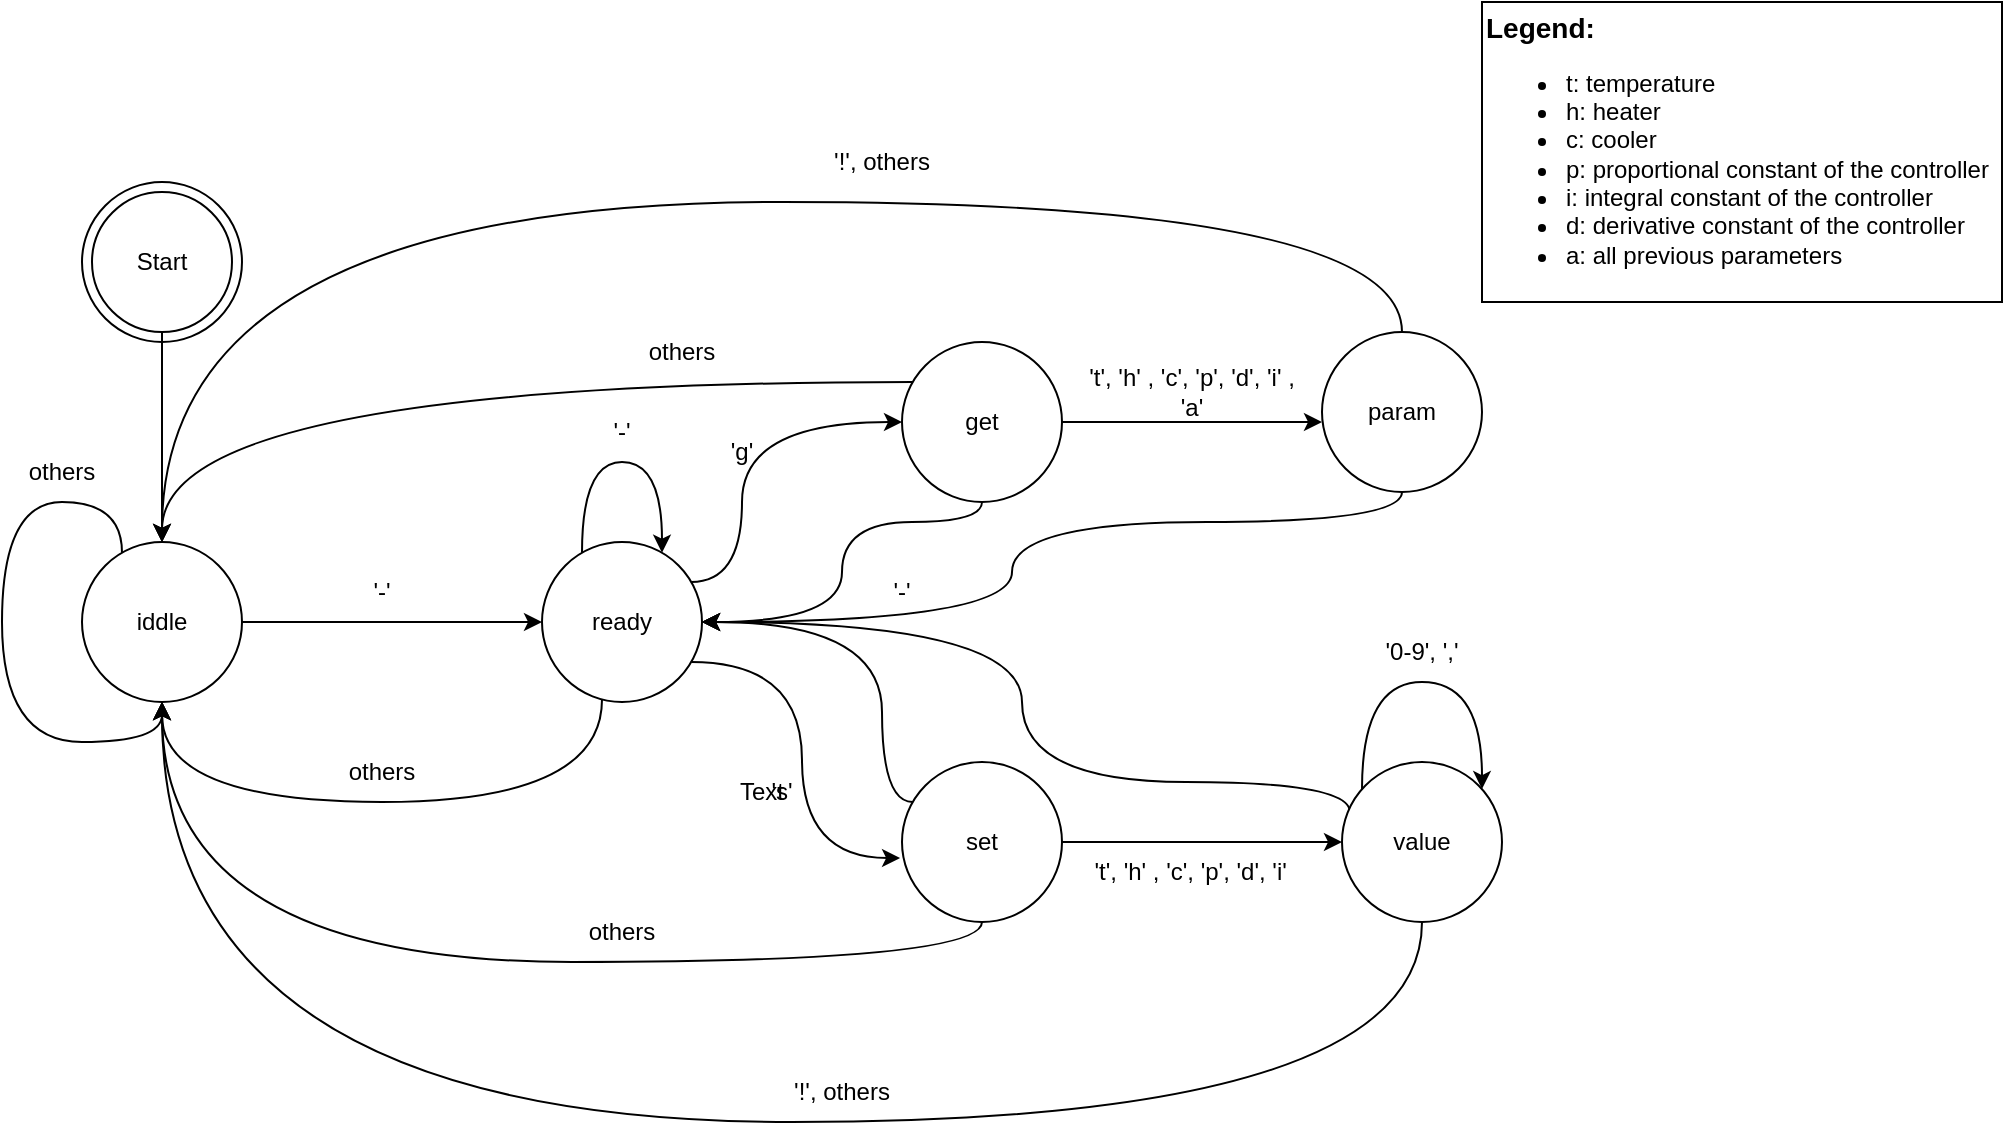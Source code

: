 <mxfile version="21.5.0" type="github">
  <diagram name="Página-1" id="evXnr9bG23RZXwJHqjiN">
    <mxGraphModel dx="1434" dy="1196" grid="1" gridSize="10" guides="1" tooltips="1" connect="1" arrows="1" fold="1" page="0" pageScale="1" pageWidth="827" pageHeight="1169" math="0" shadow="0">
      <root>
        <mxCell id="0" />
        <mxCell id="1" parent="0" />
        <mxCell id="KWXuAOZ1vndoVBCE2ZWb-1" value="" style="ellipse;whiteSpace=wrap;html=1;aspect=fixed;" parent="1" vertex="1">
          <mxGeometry x="70" y="20" width="80" height="80" as="geometry" />
        </mxCell>
        <mxCell id="KWXuAOZ1vndoVBCE2ZWb-9" value="" style="edgeStyle=orthogonalEdgeStyle;rounded=0;orthogonalLoop=1;jettySize=auto;html=1;" parent="1" source="KWXuAOZ1vndoVBCE2ZWb-2" target="KWXuAOZ1vndoVBCE2ZWb-3" edge="1">
          <mxGeometry relative="1" as="geometry" />
        </mxCell>
        <mxCell id="KWXuAOZ1vndoVBCE2ZWb-2" value="Start" style="ellipse;whiteSpace=wrap;html=1;aspect=fixed;" parent="1" vertex="1">
          <mxGeometry x="75" y="25" width="70" height="70" as="geometry" />
        </mxCell>
        <mxCell id="KWXuAOZ1vndoVBCE2ZWb-10" style="edgeStyle=orthogonalEdgeStyle;rounded=0;orthogonalLoop=1;jettySize=auto;html=1;entryX=0;entryY=0.5;entryDx=0;entryDy=0;" parent="1" source="KWXuAOZ1vndoVBCE2ZWb-3" target="KWXuAOZ1vndoVBCE2ZWb-4" edge="1">
          <mxGeometry relative="1" as="geometry" />
        </mxCell>
        <mxCell id="KWXuAOZ1vndoVBCE2ZWb-3" value="iddle" style="ellipse;whiteSpace=wrap;html=1;aspect=fixed;" parent="1" vertex="1">
          <mxGeometry x="70" y="200" width="80" height="80" as="geometry" />
        </mxCell>
        <mxCell id="KWXuAOZ1vndoVBCE2ZWb-11" style="edgeStyle=orthogonalEdgeStyle;rounded=0;orthogonalLoop=1;jettySize=auto;html=1;entryX=0;entryY=0.5;entryDx=0;entryDy=0;curved=1;" parent="1" source="KWXuAOZ1vndoVBCE2ZWb-4" target="KWXuAOZ1vndoVBCE2ZWb-5" edge="1">
          <mxGeometry relative="1" as="geometry">
            <Array as="points">
              <mxPoint x="400" y="220" />
              <mxPoint x="400" y="140" />
            </Array>
          </mxGeometry>
        </mxCell>
        <mxCell id="KWXuAOZ1vndoVBCE2ZWb-12" style="edgeStyle=orthogonalEdgeStyle;rounded=0;orthogonalLoop=1;jettySize=auto;html=1;entryX=-0.012;entryY=0.6;entryDx=0;entryDy=0;entryPerimeter=0;curved=1;" parent="1" source="KWXuAOZ1vndoVBCE2ZWb-4" target="KWXuAOZ1vndoVBCE2ZWb-6" edge="1">
          <mxGeometry relative="1" as="geometry">
            <Array as="points">
              <mxPoint x="430" y="260" />
              <mxPoint x="430" y="358" />
            </Array>
          </mxGeometry>
        </mxCell>
        <mxCell id="KWXuAOZ1vndoVBCE2ZWb-29" style="edgeStyle=orthogonalEdgeStyle;rounded=0;orthogonalLoop=1;jettySize=auto;html=1;entryX=0.5;entryY=1;entryDx=0;entryDy=0;curved=1;" parent="1" source="KWXuAOZ1vndoVBCE2ZWb-4" target="KWXuAOZ1vndoVBCE2ZWb-3" edge="1">
          <mxGeometry relative="1" as="geometry">
            <Array as="points">
              <mxPoint x="330" y="330" />
              <mxPoint x="110" y="330" />
            </Array>
          </mxGeometry>
        </mxCell>
        <mxCell id="KWXuAOZ1vndoVBCE2ZWb-4" value="ready" style="ellipse;whiteSpace=wrap;html=1;aspect=fixed;" parent="1" vertex="1">
          <mxGeometry x="300" y="200" width="80" height="80" as="geometry" />
        </mxCell>
        <mxCell id="KWXuAOZ1vndoVBCE2ZWb-15" style="edgeStyle=orthogonalEdgeStyle;rounded=0;orthogonalLoop=1;jettySize=auto;html=1;" parent="1" source="KWXuAOZ1vndoVBCE2ZWb-5" edge="1">
          <mxGeometry relative="1" as="geometry">
            <mxPoint x="690" y="140" as="targetPoint" />
          </mxGeometry>
        </mxCell>
        <mxCell id="KWXuAOZ1vndoVBCE2ZWb-23" style="edgeStyle=orthogonalEdgeStyle;rounded=0;orthogonalLoop=1;jettySize=auto;html=1;entryX=1;entryY=0.5;entryDx=0;entryDy=0;curved=1;" parent="1" source="KWXuAOZ1vndoVBCE2ZWb-5" target="KWXuAOZ1vndoVBCE2ZWb-4" edge="1">
          <mxGeometry relative="1" as="geometry">
            <Array as="points">
              <mxPoint x="520" y="190" />
              <mxPoint x="450" y="190" />
              <mxPoint x="450" y="240" />
            </Array>
          </mxGeometry>
        </mxCell>
        <mxCell id="KWXuAOZ1vndoVBCE2ZWb-25" style="edgeStyle=orthogonalEdgeStyle;rounded=0;orthogonalLoop=1;jettySize=auto;html=1;entryX=0.5;entryY=0;entryDx=0;entryDy=0;curved=1;" parent="1" source="KWXuAOZ1vndoVBCE2ZWb-5" target="KWXuAOZ1vndoVBCE2ZWb-3" edge="1">
          <mxGeometry relative="1" as="geometry">
            <Array as="points">
              <mxPoint x="110" y="120" />
            </Array>
          </mxGeometry>
        </mxCell>
        <mxCell id="KWXuAOZ1vndoVBCE2ZWb-5" value="get" style="ellipse;whiteSpace=wrap;html=1;aspect=fixed;" parent="1" vertex="1">
          <mxGeometry x="480" y="100" width="80" height="80" as="geometry" />
        </mxCell>
        <mxCell id="KWXuAOZ1vndoVBCE2ZWb-16" style="edgeStyle=orthogonalEdgeStyle;rounded=0;orthogonalLoop=1;jettySize=auto;html=1;entryX=0;entryY=0.5;entryDx=0;entryDy=0;" parent="1" source="KWXuAOZ1vndoVBCE2ZWb-6" target="KWXuAOZ1vndoVBCE2ZWb-8" edge="1">
          <mxGeometry relative="1" as="geometry" />
        </mxCell>
        <mxCell id="KWXuAOZ1vndoVBCE2ZWb-24" style="edgeStyle=orthogonalEdgeStyle;rounded=0;orthogonalLoop=1;jettySize=auto;html=1;entryX=1;entryY=0.5;entryDx=0;entryDy=0;curved=1;" parent="1" source="KWXuAOZ1vndoVBCE2ZWb-6" target="KWXuAOZ1vndoVBCE2ZWb-4" edge="1">
          <mxGeometry relative="1" as="geometry">
            <Array as="points">
              <mxPoint x="470" y="330" />
              <mxPoint x="470" y="240" />
            </Array>
          </mxGeometry>
        </mxCell>
        <mxCell id="KWXuAOZ1vndoVBCE2ZWb-26" style="edgeStyle=orthogonalEdgeStyle;rounded=0;orthogonalLoop=1;jettySize=auto;html=1;entryX=0.5;entryY=1;entryDx=0;entryDy=0;curved=1;" parent="1" source="KWXuAOZ1vndoVBCE2ZWb-6" target="KWXuAOZ1vndoVBCE2ZWb-3" edge="1">
          <mxGeometry relative="1" as="geometry">
            <Array as="points">
              <mxPoint x="520" y="410" />
              <mxPoint x="110" y="410" />
            </Array>
          </mxGeometry>
        </mxCell>
        <mxCell id="KWXuAOZ1vndoVBCE2ZWb-6" value="set" style="ellipse;whiteSpace=wrap;html=1;aspect=fixed;" parent="1" vertex="1">
          <mxGeometry x="480" y="310" width="80" height="80" as="geometry" />
        </mxCell>
        <mxCell id="KWXuAOZ1vndoVBCE2ZWb-22" style="edgeStyle=orthogonalEdgeStyle;rounded=0;orthogonalLoop=1;jettySize=auto;html=1;entryX=1;entryY=0.5;entryDx=0;entryDy=0;curved=1;" parent="1" source="KWXuAOZ1vndoVBCE2ZWb-7" target="KWXuAOZ1vndoVBCE2ZWb-4" edge="1">
          <mxGeometry relative="1" as="geometry">
            <Array as="points">
              <mxPoint x="730" y="190" />
              <mxPoint x="535" y="190" />
              <mxPoint x="535" y="240" />
            </Array>
          </mxGeometry>
        </mxCell>
        <mxCell id="KWXuAOZ1vndoVBCE2ZWb-27" style="edgeStyle=orthogonalEdgeStyle;rounded=0;orthogonalLoop=1;jettySize=auto;html=1;entryX=0.5;entryY=0;entryDx=0;entryDy=0;curved=1;" parent="1" source="KWXuAOZ1vndoVBCE2ZWb-7" target="KWXuAOZ1vndoVBCE2ZWb-3" edge="1">
          <mxGeometry relative="1" as="geometry">
            <Array as="points">
              <mxPoint x="730" y="30" />
              <mxPoint x="110" y="30" />
            </Array>
          </mxGeometry>
        </mxCell>
        <mxCell id="KWXuAOZ1vndoVBCE2ZWb-7" value="param" style="ellipse;whiteSpace=wrap;html=1;aspect=fixed;" parent="1" vertex="1">
          <mxGeometry x="690" y="95" width="80" height="80" as="geometry" />
        </mxCell>
        <mxCell id="KWXuAOZ1vndoVBCE2ZWb-20" style="edgeStyle=orthogonalEdgeStyle;rounded=0;orthogonalLoop=1;jettySize=auto;html=1;entryX=0.5;entryY=1;entryDx=0;entryDy=0;curved=1;" parent="1" source="KWXuAOZ1vndoVBCE2ZWb-8" target="KWXuAOZ1vndoVBCE2ZWb-3" edge="1">
          <mxGeometry relative="1" as="geometry">
            <Array as="points">
              <mxPoint x="740" y="490" />
              <mxPoint x="110" y="490" />
            </Array>
          </mxGeometry>
        </mxCell>
        <mxCell id="KWXuAOZ1vndoVBCE2ZWb-21" style="edgeStyle=orthogonalEdgeStyle;rounded=0;orthogonalLoop=1;jettySize=auto;html=1;entryX=1;entryY=0.5;entryDx=0;entryDy=0;curved=1;exitX=0.05;exitY=0.313;exitDx=0;exitDy=0;exitPerimeter=0;" parent="1" source="KWXuAOZ1vndoVBCE2ZWb-8" target="KWXuAOZ1vndoVBCE2ZWb-4" edge="1">
          <mxGeometry relative="1" as="geometry">
            <Array as="points">
              <mxPoint x="704" y="320" />
              <mxPoint x="540" y="320" />
              <mxPoint x="540" y="240" />
            </Array>
          </mxGeometry>
        </mxCell>
        <mxCell id="KWXuAOZ1vndoVBCE2ZWb-8" value="value" style="ellipse;whiteSpace=wrap;html=1;aspect=fixed;" parent="1" vertex="1">
          <mxGeometry x="700" y="310" width="80" height="80" as="geometry" />
        </mxCell>
        <mxCell id="KWXuAOZ1vndoVBCE2ZWb-17" style="edgeStyle=orthogonalEdgeStyle;rounded=0;orthogonalLoop=1;jettySize=auto;html=1;entryX=0.5;entryY=1;entryDx=0;entryDy=0;curved=1;" parent="1" source="KWXuAOZ1vndoVBCE2ZWb-3" target="KWXuAOZ1vndoVBCE2ZWb-3" edge="1">
          <mxGeometry relative="1" as="geometry">
            <Array as="points">
              <mxPoint x="90" y="180" />
              <mxPoint x="30" y="180" />
              <mxPoint x="30" y="300" />
              <mxPoint x="110" y="300" />
            </Array>
          </mxGeometry>
        </mxCell>
        <mxCell id="KWXuAOZ1vndoVBCE2ZWb-18" style="edgeStyle=orthogonalEdgeStyle;rounded=0;orthogonalLoop=1;jettySize=auto;html=1;curved=1;" parent="1" source="KWXuAOZ1vndoVBCE2ZWb-4" target="KWXuAOZ1vndoVBCE2ZWb-4" edge="1">
          <mxGeometry relative="1" as="geometry">
            <Array as="points">
              <mxPoint x="320" y="160" />
              <mxPoint x="360" y="160" />
            </Array>
          </mxGeometry>
        </mxCell>
        <mxCell id="KWXuAOZ1vndoVBCE2ZWb-19" style="edgeStyle=orthogonalEdgeStyle;rounded=0;orthogonalLoop=1;jettySize=auto;html=1;curved=1;" parent="1" source="KWXuAOZ1vndoVBCE2ZWb-8" target="KWXuAOZ1vndoVBCE2ZWb-8" edge="1">
          <mxGeometry relative="1" as="geometry">
            <Array as="points">
              <mxPoint x="710" y="270" />
            </Array>
          </mxGeometry>
        </mxCell>
        <mxCell id="KWXuAOZ1vndoVBCE2ZWb-30" value="others" style="text;html=1;strokeColor=none;fillColor=none;align=center;verticalAlign=middle;whiteSpace=wrap;rounded=0;" parent="1" vertex="1">
          <mxGeometry x="30" y="150" width="60" height="30" as="geometry" />
        </mxCell>
        <mxCell id="KWXuAOZ1vndoVBCE2ZWb-31" value="&#39;-&#39;" style="text;html=1;strokeColor=none;fillColor=none;align=center;verticalAlign=middle;whiteSpace=wrap;rounded=0;" parent="1" vertex="1">
          <mxGeometry x="190" y="210" width="60" height="30" as="geometry" />
        </mxCell>
        <mxCell id="KWXuAOZ1vndoVBCE2ZWb-32" value="&#39;-&#39;" style="text;html=1;strokeColor=none;fillColor=none;align=center;verticalAlign=middle;whiteSpace=wrap;rounded=0;" parent="1" vertex="1">
          <mxGeometry x="310" y="130" width="60" height="30" as="geometry" />
        </mxCell>
        <mxCell id="KWXuAOZ1vndoVBCE2ZWb-33" value="others" style="text;html=1;strokeColor=none;fillColor=none;align=center;verticalAlign=middle;whiteSpace=wrap;rounded=0;" parent="1" vertex="1">
          <mxGeometry x="190" y="300" width="60" height="30" as="geometry" />
        </mxCell>
        <mxCell id="KWXuAOZ1vndoVBCE2ZWb-34" value="others" style="text;html=1;strokeColor=none;fillColor=none;align=center;verticalAlign=middle;whiteSpace=wrap;rounded=0;" parent="1" vertex="1">
          <mxGeometry x="310" y="380" width="60" height="30" as="geometry" />
        </mxCell>
        <mxCell id="KWXuAOZ1vndoVBCE2ZWb-35" value="&#39;!&#39;, others" style="text;html=1;strokeColor=none;fillColor=none;align=center;verticalAlign=middle;whiteSpace=wrap;rounded=0;" parent="1" vertex="1">
          <mxGeometry x="420" y="460" width="60" height="30" as="geometry" />
        </mxCell>
        <mxCell id="KWXuAOZ1vndoVBCE2ZWb-36" value="&#39;!&#39;, others" style="text;html=1;strokeColor=none;fillColor=none;align=center;verticalAlign=middle;whiteSpace=wrap;rounded=0;" parent="1" vertex="1">
          <mxGeometry x="440" y="-5" width="60" height="30" as="geometry" />
        </mxCell>
        <mxCell id="KWXuAOZ1vndoVBCE2ZWb-37" value="others" style="text;html=1;strokeColor=none;fillColor=none;align=center;verticalAlign=middle;whiteSpace=wrap;rounded=0;" parent="1" vertex="1">
          <mxGeometry x="340" y="90" width="60" height="30" as="geometry" />
        </mxCell>
        <mxCell id="KWXuAOZ1vndoVBCE2ZWb-39" value="&#39;-&#39;" style="text;html=1;strokeColor=none;fillColor=none;align=center;verticalAlign=middle;whiteSpace=wrap;rounded=0;" parent="1" vertex="1">
          <mxGeometry x="450" y="210" width="60" height="30" as="geometry" />
        </mxCell>
        <mxCell id="KWXuAOZ1vndoVBCE2ZWb-40" value="&#39;g&#39;" style="text;html=1;strokeColor=none;fillColor=none;align=center;verticalAlign=middle;whiteSpace=wrap;rounded=0;" parent="1" vertex="1">
          <mxGeometry x="370" y="140" width="60" height="30" as="geometry" />
        </mxCell>
        <mxCell id="KWXuAOZ1vndoVBCE2ZWb-41" value="&#39;s&#39;" style="text;html=1;strokeColor=none;fillColor=none;align=center;verticalAlign=middle;whiteSpace=wrap;rounded=0;" parent="1" vertex="1">
          <mxGeometry x="390" y="310" width="60" height="30" as="geometry" />
        </mxCell>
        <mxCell id="KWXuAOZ1vndoVBCE2ZWb-42" value="&#39;t&#39;, &#39;h&#39; , &#39;c&#39;, &#39;p&#39;, &#39;d&#39;, &#39;i&#39; , &#39;a&#39;" style="text;html=1;strokeColor=none;fillColor=none;align=center;verticalAlign=middle;whiteSpace=wrap;rounded=0;" parent="1" vertex="1">
          <mxGeometry x="570" y="110" width="110" height="30" as="geometry" />
        </mxCell>
        <mxCell id="KWXuAOZ1vndoVBCE2ZWb-43" value="&#39;t&#39;, &#39;h&#39; , &#39;c&#39;, &#39;p&#39;, &#39;d&#39;, &#39;i&#39;&amp;nbsp;" style="text;html=1;strokeColor=none;fillColor=none;align=center;verticalAlign=middle;whiteSpace=wrap;rounded=0;" parent="1" vertex="1">
          <mxGeometry x="571" y="350" width="110" height="30" as="geometry" />
        </mxCell>
        <mxCell id="KWXuAOZ1vndoVBCE2ZWb-44" value="&#39;0-9&#39;, &#39;,&#39;" style="text;html=1;strokeColor=none;fillColor=none;align=center;verticalAlign=middle;whiteSpace=wrap;rounded=0;" parent="1" vertex="1">
          <mxGeometry x="710" y="240" width="60" height="30" as="geometry" />
        </mxCell>
        <mxCell id="jN2bpnL580NmAMiSELtr-1" value="&lt;font style=&quot;font-size: 14px;&quot;&gt;&lt;b&gt;Legend:&lt;/b&gt;&lt;/font&gt;&lt;br&gt;&lt;ul&gt;&lt;li&gt;t: temperature&lt;/li&gt;&lt;li&gt;h: heater&lt;/li&gt;&lt;li&gt;c: cooler&lt;/li&gt;&lt;li&gt;p: proportional constant of the controller&lt;/li&gt;&lt;li&gt;i: integral constant of the controller&lt;/li&gt;&lt;li&gt;d: derivative constant of the controller&lt;/li&gt;&lt;li&gt;a: all previous parameters&lt;/li&gt;&lt;/ul&gt;" style="rounded=0;whiteSpace=wrap;html=1;align=left;" vertex="1" parent="1">
          <mxGeometry x="770" y="-70" width="260" height="150" as="geometry" />
        </mxCell>
        <mxCell id="jN2bpnL580NmAMiSELtr-2" value="Text" style="text;html=1;strokeColor=none;fillColor=none;align=center;verticalAlign=middle;whiteSpace=wrap;rounded=0;" vertex="1" parent="1">
          <mxGeometry x="380" y="310" width="60" height="30" as="geometry" />
        </mxCell>
      </root>
    </mxGraphModel>
  </diagram>
</mxfile>
